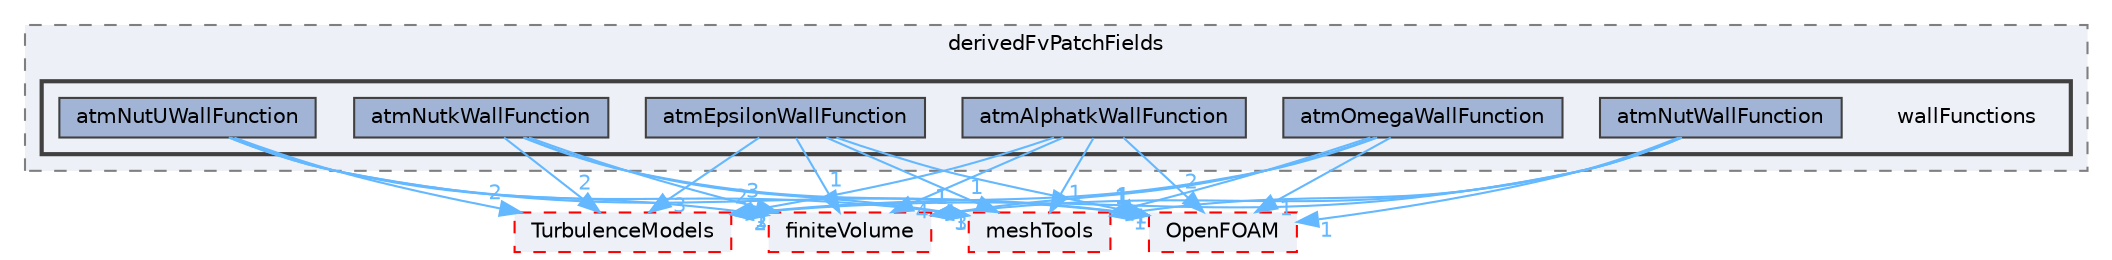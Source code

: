 digraph "src/atmosphericModels/derivedFvPatchFields/wallFunctions"
{
 // LATEX_PDF_SIZE
  bgcolor="transparent";
  edge [fontname=Helvetica,fontsize=10,labelfontname=Helvetica,labelfontsize=10];
  node [fontname=Helvetica,fontsize=10,shape=box,height=0.2,width=0.4];
  compound=true
  subgraph clusterdir_e580a0489938542e853307e9226a419e {
    graph [ bgcolor="#edf0f7", pencolor="grey50", label="derivedFvPatchFields", fontname=Helvetica,fontsize=10 style="filled,dashed", URL="dir_e580a0489938542e853307e9226a419e.html",tooltip=""]
  subgraph clusterdir_a762a943316ece5e9932d5102317d0a5 {
    graph [ bgcolor="#edf0f7", pencolor="grey25", label="", fontname=Helvetica,fontsize=10 style="filled,bold", URL="dir_a762a943316ece5e9932d5102317d0a5.html",tooltip=""]
    dir_a762a943316ece5e9932d5102317d0a5 [shape=plaintext, label="wallFunctions"];
  dir_e453864351dc8cc96deabece8683fa84 [label="atmAlphatkWallFunction", fillcolor="#a2b4d6", color="grey25", style="filled", URL="dir_e453864351dc8cc96deabece8683fa84.html",tooltip=""];
  dir_91ca441bed6de0ecb96aed547f0fece4 [label="atmEpsilonWallFunction", fillcolor="#a2b4d6", color="grey25", style="filled", URL="dir_91ca441bed6de0ecb96aed547f0fece4.html",tooltip=""];
  dir_0eab94f21e4a9a0bfcd8e266e2b3da4c [label="atmNutkWallFunction", fillcolor="#a2b4d6", color="grey25", style="filled", URL="dir_0eab94f21e4a9a0bfcd8e266e2b3da4c.html",tooltip=""];
  dir_741df5c4268d73c343ee8a7f7bdfdb2d [label="atmNutUWallFunction", fillcolor="#a2b4d6", color="grey25", style="filled", URL="dir_741df5c4268d73c343ee8a7f7bdfdb2d.html",tooltip=""];
  dir_2a54c4322dfe5f5a15a9b663268e08fa [label="atmNutWallFunction", fillcolor="#a2b4d6", color="grey25", style="filled", URL="dir_2a54c4322dfe5f5a15a9b663268e08fa.html",tooltip=""];
  dir_ad2fbb152da96797eb73adc36899fc72 [label="atmOmegaWallFunction", fillcolor="#a2b4d6", color="grey25", style="filled", URL="dir_ad2fbb152da96797eb73adc36899fc72.html",tooltip=""];
  }
  }
  dir_1eda626aeac0f0ad2848c36acaa5d501 [label="TurbulenceModels", fillcolor="#edf0f7", color="red", style="filled,dashed", URL="dir_1eda626aeac0f0ad2848c36acaa5d501.html",tooltip=""];
  dir_9bd15774b555cf7259a6fa18f99fe99b [label="finiteVolume", fillcolor="#edf0f7", color="red", style="filled,dashed", URL="dir_9bd15774b555cf7259a6fa18f99fe99b.html",tooltip=""];
  dir_ae30ad0bef50cf391b24c614251bb9fd [label="meshTools", fillcolor="#edf0f7", color="red", style="filled,dashed", URL="dir_ae30ad0bef50cf391b24c614251bb9fd.html",tooltip=""];
  dir_c5473ff19b20e6ec4dfe5c310b3778a8 [label="OpenFOAM", fillcolor="#edf0f7", color="red", style="filled,dashed", URL="dir_c5473ff19b20e6ec4dfe5c310b3778a8.html",tooltip=""];
  dir_e453864351dc8cc96deabece8683fa84->dir_1eda626aeac0f0ad2848c36acaa5d501 [headlabel="1", labeldistance=1.5 headhref="dir_000139_004143.html" href="dir_000139_004143.html" color="steelblue1" fontcolor="steelblue1"];
  dir_e453864351dc8cc96deabece8683fa84->dir_9bd15774b555cf7259a6fa18f99fe99b [headlabel="4", labeldistance=1.5 headhref="dir_000139_001387.html" href="dir_000139_001387.html" color="steelblue1" fontcolor="steelblue1"];
  dir_e453864351dc8cc96deabece8683fa84->dir_ae30ad0bef50cf391b24c614251bb9fd [headlabel="1", labeldistance=1.5 headhref="dir_000139_002382.html" href="dir_000139_002382.html" color="steelblue1" fontcolor="steelblue1"];
  dir_e453864351dc8cc96deabece8683fa84->dir_c5473ff19b20e6ec4dfe5c310b3778a8 [headlabel="2", labeldistance=1.5 headhref="dir_000139_002695.html" href="dir_000139_002695.html" color="steelblue1" fontcolor="steelblue1"];
  dir_91ca441bed6de0ecb96aed547f0fece4->dir_1eda626aeac0f0ad2848c36acaa5d501 [headlabel="3", labeldistance=1.5 headhref="dir_000148_004143.html" href="dir_000148_004143.html" color="steelblue1" fontcolor="steelblue1"];
  dir_91ca441bed6de0ecb96aed547f0fece4->dir_9bd15774b555cf7259a6fa18f99fe99b [headlabel="1", labeldistance=1.5 headhref="dir_000148_001387.html" href="dir_000148_001387.html" color="steelblue1" fontcolor="steelblue1"];
  dir_91ca441bed6de0ecb96aed547f0fece4->dir_ae30ad0bef50cf391b24c614251bb9fd [headlabel="1", labeldistance=1.5 headhref="dir_000148_002382.html" href="dir_000148_002382.html" color="steelblue1" fontcolor="steelblue1"];
  dir_91ca441bed6de0ecb96aed547f0fece4->dir_c5473ff19b20e6ec4dfe5c310b3778a8 [headlabel="1", labeldistance=1.5 headhref="dir_000148_002695.html" href="dir_000148_002695.html" color="steelblue1" fontcolor="steelblue1"];
  dir_0eab94f21e4a9a0bfcd8e266e2b3da4c->dir_1eda626aeac0f0ad2848c36acaa5d501 [headlabel="2", labeldistance=1.5 headhref="dir_000150_004143.html" href="dir_000150_004143.html" color="steelblue1" fontcolor="steelblue1"];
  dir_0eab94f21e4a9a0bfcd8e266e2b3da4c->dir_9bd15774b555cf7259a6fa18f99fe99b [headlabel="3", labeldistance=1.5 headhref="dir_000150_001387.html" href="dir_000150_001387.html" color="steelblue1" fontcolor="steelblue1"];
  dir_0eab94f21e4a9a0bfcd8e266e2b3da4c->dir_ae30ad0bef50cf391b24c614251bb9fd [headlabel="1", labeldistance=1.5 headhref="dir_000150_002382.html" href="dir_000150_002382.html" color="steelblue1" fontcolor="steelblue1"];
  dir_0eab94f21e4a9a0bfcd8e266e2b3da4c->dir_c5473ff19b20e6ec4dfe5c310b3778a8 [headlabel="1", labeldistance=1.5 headhref="dir_000150_002695.html" href="dir_000150_002695.html" color="steelblue1" fontcolor="steelblue1"];
  dir_741df5c4268d73c343ee8a7f7bdfdb2d->dir_1eda626aeac0f0ad2848c36acaa5d501 [headlabel="2", labeldistance=1.5 headhref="dir_000152_004143.html" href="dir_000152_004143.html" color="steelblue1" fontcolor="steelblue1"];
  dir_741df5c4268d73c343ee8a7f7bdfdb2d->dir_9bd15774b555cf7259a6fa18f99fe99b [headlabel="2", labeldistance=1.5 headhref="dir_000152_001387.html" href="dir_000152_001387.html" color="steelblue1" fontcolor="steelblue1"];
  dir_741df5c4268d73c343ee8a7f7bdfdb2d->dir_ae30ad0bef50cf391b24c614251bb9fd [headlabel="1", labeldistance=1.5 headhref="dir_000152_002382.html" href="dir_000152_002382.html" color="steelblue1" fontcolor="steelblue1"];
  dir_741df5c4268d73c343ee8a7f7bdfdb2d->dir_c5473ff19b20e6ec4dfe5c310b3778a8 [headlabel="1", labeldistance=1.5 headhref="dir_000152_002695.html" href="dir_000152_002695.html" color="steelblue1" fontcolor="steelblue1"];
  dir_2a54c4322dfe5f5a15a9b663268e08fa->dir_1eda626aeac0f0ad2848c36acaa5d501 [headlabel="2", labeldistance=1.5 headhref="dir_000153_004143.html" href="dir_000153_004143.html" color="steelblue1" fontcolor="steelblue1"];
  dir_2a54c4322dfe5f5a15a9b663268e08fa->dir_9bd15774b555cf7259a6fa18f99fe99b [headlabel="3", labeldistance=1.5 headhref="dir_000153_001387.html" href="dir_000153_001387.html" color="steelblue1" fontcolor="steelblue1"];
  dir_2a54c4322dfe5f5a15a9b663268e08fa->dir_ae30ad0bef50cf391b24c614251bb9fd [headlabel="1", labeldistance=1.5 headhref="dir_000153_002382.html" href="dir_000153_002382.html" color="steelblue1" fontcolor="steelblue1"];
  dir_2a54c4322dfe5f5a15a9b663268e08fa->dir_c5473ff19b20e6ec4dfe5c310b3778a8 [headlabel="1", labeldistance=1.5 headhref="dir_000153_002695.html" href="dir_000153_002695.html" color="steelblue1" fontcolor="steelblue1"];
  dir_ad2fbb152da96797eb73adc36899fc72->dir_1eda626aeac0f0ad2848c36acaa5d501 [headlabel="3", labeldistance=1.5 headhref="dir_000154_004143.html" href="dir_000154_004143.html" color="steelblue1" fontcolor="steelblue1"];
  dir_ad2fbb152da96797eb73adc36899fc72->dir_9bd15774b555cf7259a6fa18f99fe99b [headlabel="1", labeldistance=1.5 headhref="dir_000154_001387.html" href="dir_000154_001387.html" color="steelblue1" fontcolor="steelblue1"];
  dir_ad2fbb152da96797eb73adc36899fc72->dir_ae30ad0bef50cf391b24c614251bb9fd [headlabel="1", labeldistance=1.5 headhref="dir_000154_002382.html" href="dir_000154_002382.html" color="steelblue1" fontcolor="steelblue1"];
  dir_ad2fbb152da96797eb73adc36899fc72->dir_c5473ff19b20e6ec4dfe5c310b3778a8 [headlabel="1", labeldistance=1.5 headhref="dir_000154_002695.html" href="dir_000154_002695.html" color="steelblue1" fontcolor="steelblue1"];
}
